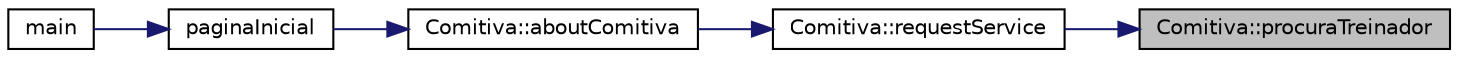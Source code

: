 digraph "Comitiva::procuraTreinador"
{
 // LATEX_PDF_SIZE
  edge [fontname="Helvetica",fontsize="10",labelfontname="Helvetica",labelfontsize="10"];
  node [fontname="Helvetica",fontsize="10",shape=record];
  rankdir="RL";
  Node1 [label="Comitiva::procuraTreinador",height=0.2,width=0.4,color="black", fillcolor="grey75", style="filled", fontcolor="black",tooltip="Esta função procura um treinador na heap 'funcionarios' e aumenta suas horas de indisponibilidade."];
  Node1 -> Node2 [dir="back",color="midnightblue",fontsize="10",style="solid",fontname="Helvetica"];
  Node2 [label="Comitiva::requestService",height=0.2,width=0.4,color="black", fillcolor="white", style="filled",URL="$class_comitiva.html#a22f61f628f4cd9f3b709037f2f96d872",tooltip="Esta função mostra um menu de serviços que podem ser requeridos por atletas."];
  Node2 -> Node3 [dir="back",color="midnightblue",fontsize="10",style="solid",fontname="Helvetica"];
  Node3 [label="Comitiva::aboutComitiva",height=0.2,width=0.4,color="black", fillcolor="white", style="filled",URL="$class_comitiva.html#a3781e251409ca01dfdc898e66285c954",tooltip="Esta função mostra as opções para interagir com a Comitiva (adicionar, editar, eliminar,..."];
  Node3 -> Node4 [dir="back",color="midnightblue",fontsize="10",style="solid",fontname="Helvetica"];
  Node4 [label="paginaInicial",height=0.2,width=0.4,color="black", fillcolor="white", style="filled",URL="$menu_8h.html#a96dac07912e4edb4cb4e758e0130cf0d",tooltip="Esta função é o página inicial do programa. Todos os objetivos do projeto se fazem dentro desta funçã..."];
  Node4 -> Node5 [dir="back",color="midnightblue",fontsize="10",style="solid",fontname="Helvetica"];
  Node5 [label="main",height=0.2,width=0.4,color="black", fillcolor="white", style="filled",URL="$main_8cpp.html#ae66f6b31b5ad750f1fe042a706a4e3d4",tooltip=" "];
}
